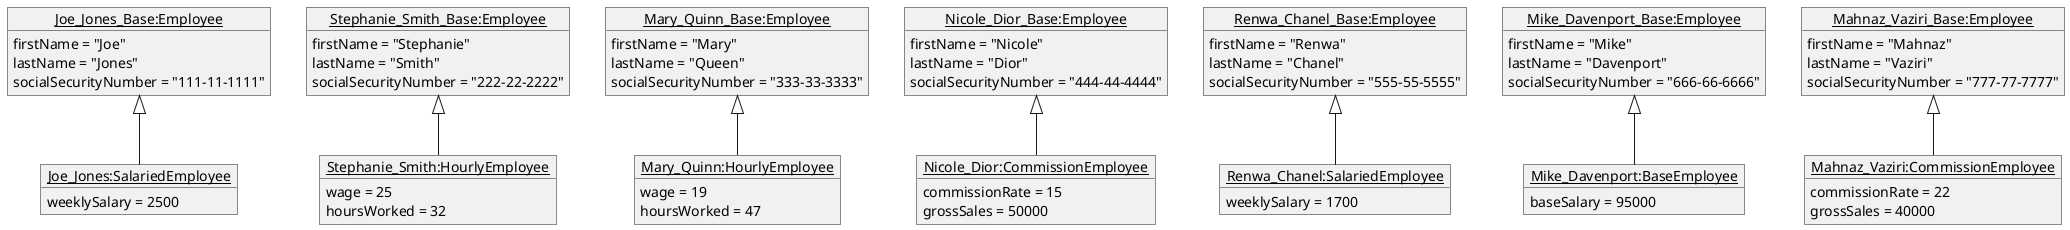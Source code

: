 @startuml
'https://plantuml.com/object-diagram

object "<u>Joe_Jones_Base:Employee</u>" as employeeb1{
firstName = "Joe"
lastName = "Jones"
socialSecurityNumber = "111-11-1111"
}

object "<u>Joe_Jones:SalariedEmployee</u>" as employee1{
weeklySalary = 2500
}

object "<u>Stephanie_Smith_Base:Employee</u>" as employeeb2{
firstName = "Stephanie"
lastName = "Smith"
socialSecurityNumber = "222-22-2222"
}

object "<u>Stephanie_Smith:HourlyEmployee</u>" as employee2{
wage = 25
hoursWorked = 32
}

object "<u>Mary_Quinn_Base:Employee</u>" as employeeb3{
firstName = "Mary"
lastName = "Queen"
socialSecurityNumber = "333-33-3333"
}

object "<u>Mary_Quinn:HourlyEmployee</u>" as employee3{
wage = 19
hoursWorked = 47
}

object "<u>Nicole_Dior_Base:Employee</u>" as employeeb4{
firstName = "Nicole"
lastName = "Dior"
socialSecurityNumber = "444-44-4444"
}

object "<u>Nicole_Dior:CommissionEmployee</u>" as employee4{
commissionRate = 15
grossSales = 50000
}

object "<u>Renwa_Chanel_Base:Employee</u>" as employeeb5{
firstName = "Renwa"
lastName = "Chanel"
socialSecurityNumber = "555-55-5555"
}

object "<u>Renwa_Chanel:SalariedEmployee</u>" as employee5{
weeklySalary = 1700
}

object "<u>Mike_Davenport_Base:Employee</u>" as employeeb6{
firstName = "Mike"
lastName = "Davenport"
socialSecurityNumber = "666-66-6666"
}

object "<u>Mike_Davenport:BaseEmployee</u>" as employee6{
baseSalary = 95000
}

object "<u>Mahnaz_Vaziri_Base:Employee</u>" as employeeb7{
firstName = "Mahnaz"
lastName = "Vaziri"
socialSecurityNumber = "777-77-7777"
}

object "<u>Mahnaz_Vaziri:CommissionEmployee</u>" as employee7{
commissionRate = 22
grossSales = 40000
}

employeeb1 <|-- employee1
employeeb2 <|-- employee2
employeeb3 <|-- employee3
employeeb4 <|-- employee4
employeeb5 <|-- employee5
employeeb6 <|-- employee6
employeeb7 <|-- employee7

@enduml
